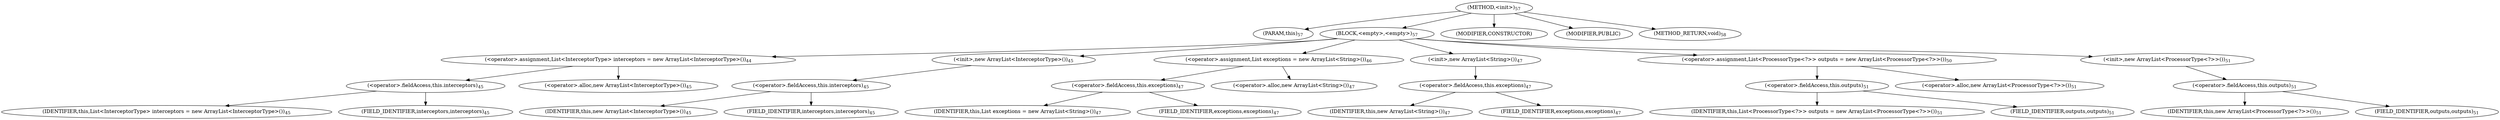 digraph "&lt;init&gt;" {  
"105" [label = <(METHOD,&lt;init&gt;)<SUB>57</SUB>> ]
"106" [label = <(PARAM,this)<SUB>57</SUB>> ]
"107" [label = <(BLOCK,&lt;empty&gt;,&lt;empty&gt;)<SUB>57</SUB>> ]
"108" [label = <(&lt;operator&gt;.assignment,List&lt;InterceptorType&gt; interceptors = new ArrayList&lt;InterceptorType&gt;())<SUB>44</SUB>> ]
"109" [label = <(&lt;operator&gt;.fieldAccess,this.interceptors)<SUB>45</SUB>> ]
"110" [label = <(IDENTIFIER,this,List&lt;InterceptorType&gt; interceptors = new ArrayList&lt;InterceptorType&gt;())<SUB>45</SUB>> ]
"111" [label = <(FIELD_IDENTIFIER,interceptors,interceptors)<SUB>45</SUB>> ]
"112" [label = <(&lt;operator&gt;.alloc,new ArrayList&lt;InterceptorType&gt;())<SUB>45</SUB>> ]
"113" [label = <(&lt;init&gt;,new ArrayList&lt;InterceptorType&gt;())<SUB>45</SUB>> ]
"114" [label = <(&lt;operator&gt;.fieldAccess,this.interceptors)<SUB>45</SUB>> ]
"115" [label = <(IDENTIFIER,this,new ArrayList&lt;InterceptorType&gt;())<SUB>45</SUB>> ]
"116" [label = <(FIELD_IDENTIFIER,interceptors,interceptors)<SUB>45</SUB>> ]
"117" [label = <(&lt;operator&gt;.assignment,List exceptions = new ArrayList&lt;String&gt;())<SUB>46</SUB>> ]
"118" [label = <(&lt;operator&gt;.fieldAccess,this.exceptions)<SUB>47</SUB>> ]
"119" [label = <(IDENTIFIER,this,List exceptions = new ArrayList&lt;String&gt;())<SUB>47</SUB>> ]
"120" [label = <(FIELD_IDENTIFIER,exceptions,exceptions)<SUB>47</SUB>> ]
"121" [label = <(&lt;operator&gt;.alloc,new ArrayList&lt;String&gt;())<SUB>47</SUB>> ]
"122" [label = <(&lt;init&gt;,new ArrayList&lt;String&gt;())<SUB>47</SUB>> ]
"123" [label = <(&lt;operator&gt;.fieldAccess,this.exceptions)<SUB>47</SUB>> ]
"124" [label = <(IDENTIFIER,this,new ArrayList&lt;String&gt;())<SUB>47</SUB>> ]
"125" [label = <(FIELD_IDENTIFIER,exceptions,exceptions)<SUB>47</SUB>> ]
"126" [label = <(&lt;operator&gt;.assignment,List&lt;ProcessorType&lt;?&gt;&gt; outputs = new ArrayList&lt;ProcessorType&lt;?&gt;&gt;())<SUB>50</SUB>> ]
"127" [label = <(&lt;operator&gt;.fieldAccess,this.outputs)<SUB>51</SUB>> ]
"128" [label = <(IDENTIFIER,this,List&lt;ProcessorType&lt;?&gt;&gt; outputs = new ArrayList&lt;ProcessorType&lt;?&gt;&gt;())<SUB>51</SUB>> ]
"129" [label = <(FIELD_IDENTIFIER,outputs,outputs)<SUB>51</SUB>> ]
"130" [label = <(&lt;operator&gt;.alloc,new ArrayList&lt;ProcessorType&lt;?&gt;&gt;())<SUB>51</SUB>> ]
"131" [label = <(&lt;init&gt;,new ArrayList&lt;ProcessorType&lt;?&gt;&gt;())<SUB>51</SUB>> ]
"132" [label = <(&lt;operator&gt;.fieldAccess,this.outputs)<SUB>51</SUB>> ]
"133" [label = <(IDENTIFIER,this,new ArrayList&lt;ProcessorType&lt;?&gt;&gt;())<SUB>51</SUB>> ]
"134" [label = <(FIELD_IDENTIFIER,outputs,outputs)<SUB>51</SUB>> ]
"135" [label = <(MODIFIER,CONSTRUCTOR)> ]
"136" [label = <(MODIFIER,PUBLIC)> ]
"137" [label = <(METHOD_RETURN,void)<SUB>58</SUB>> ]
  "105" -> "106" 
  "105" -> "107" 
  "105" -> "135" 
  "105" -> "136" 
  "105" -> "137" 
  "107" -> "108" 
  "107" -> "113" 
  "107" -> "117" 
  "107" -> "122" 
  "107" -> "126" 
  "107" -> "131" 
  "108" -> "109" 
  "108" -> "112" 
  "109" -> "110" 
  "109" -> "111" 
  "113" -> "114" 
  "114" -> "115" 
  "114" -> "116" 
  "117" -> "118" 
  "117" -> "121" 
  "118" -> "119" 
  "118" -> "120" 
  "122" -> "123" 
  "123" -> "124" 
  "123" -> "125" 
  "126" -> "127" 
  "126" -> "130" 
  "127" -> "128" 
  "127" -> "129" 
  "131" -> "132" 
  "132" -> "133" 
  "132" -> "134" 
}
